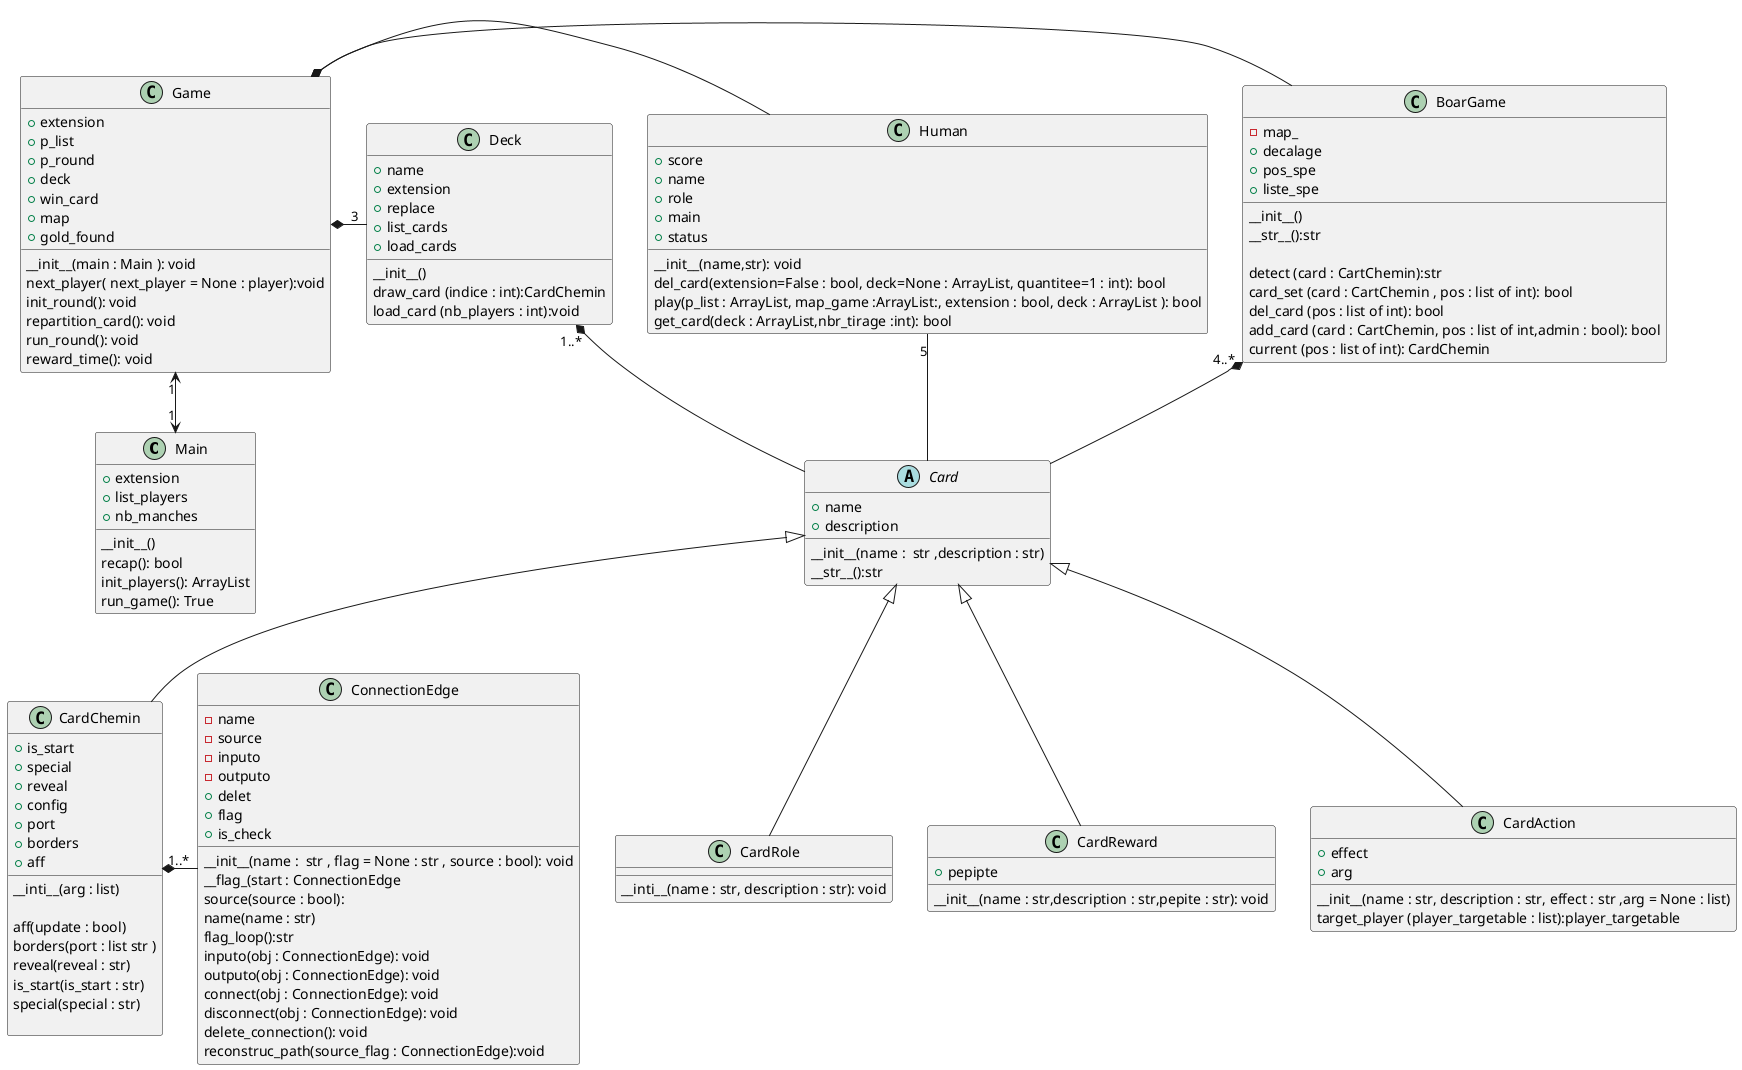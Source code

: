 @startuml
'https://plantuml.com/class-diagram
class Main {
+extension
+list_players
+nb_manches
__
__init__()
recap(): bool
init_players(): ArrayList
run_game(): True
}

Game "1" <-->  "1" Main

class Game{
+extension
+p_list
+p_round
+deck
+win_card
+map
+gold_found
__
__init__(main : Main ): void
next_player( next_player = None : player):void
init_round(): void
repartition_card(): void
run_round(): void
reward_time(): void
}

Game *- BoarGame
Game *- Human
Game *- "3" Deck



class BoarGame{
-map_
+decalage
+pos_spe
+liste_spe
__
__init__()
__str__():str

detect (card : CartChemin):str
card_set (card : CartChemin , pos : list of int): bool
del_card (pos : list of int): bool
add_card (card : CartChemin, pos : list of int,admin : bool): bool
current (pos : list of int): CardChemin
}
BoarGame "4..*" *-- Card

class Human{
+score
+name
+role
+main
+status
__
__init__(name,str): void
del_card(extension=False : bool, deck=None : ArrayList, quantitee=1 : int): bool
play(p_list : ArrayList, map_game :ArrayList:, extension : bool, deck : ArrayList ): bool
get_card(deck : ArrayList,nbr_tirage :int): bool
}
Human"5" -- Card


class Deck{
+name
+extension
+replace
+list_cards
+load_cards
__
__init__()
draw_card (indice : int):CardChemin
load_card (nb_players : int):void
}
Deck "1..*" *-- Card



abstract class Card{
+name
+description
__
__init__(name :  str ,description : str)
__str__():str
}

Card <|-- CardChemin
Card <|-- CardRole
Card <|-- CardReward
Card <|-- CardAction

class CardRole{
__
__inti__(name : str, description : str): void
}

class CardReward{
+pepipte
__
__init__(name : str,description : str,pepite : str): void
}

class CardAction{
+effect
+arg
__
__init__(name : str, description : str, effect : str ,arg = None : list)
target_player (player_targetable : list):player_targetable
}



class CardChemin{
+is_start
+special
+reveal
+config
+port
+borders
+aff
__
__inti__(arg : list)

aff(update : bool)
borders(port : list str )
reveal(reveal : str)
is_start(is_start : str)
special(special : str)

}
CardChemin"1..*" *- ConnectionEdge



class ConnectionEdge{
-name
-source
-inputo
-outputo
+delet
+flag
+is_check
__
__init__(name :  str , flag = None : str , source : bool): void
__flag_(start : ConnectionEdge
source(source : bool):
name(name : str)
flag_loop():str
inputo(obj : ConnectionEdge): void
outputo(obj : ConnectionEdge): void
connect(obj : ConnectionEdge): void
disconnect(obj : ConnectionEdge): void
delete_connection(): void
reconstruc_path(source_flag : ConnectionEdge):void
}
@enduml